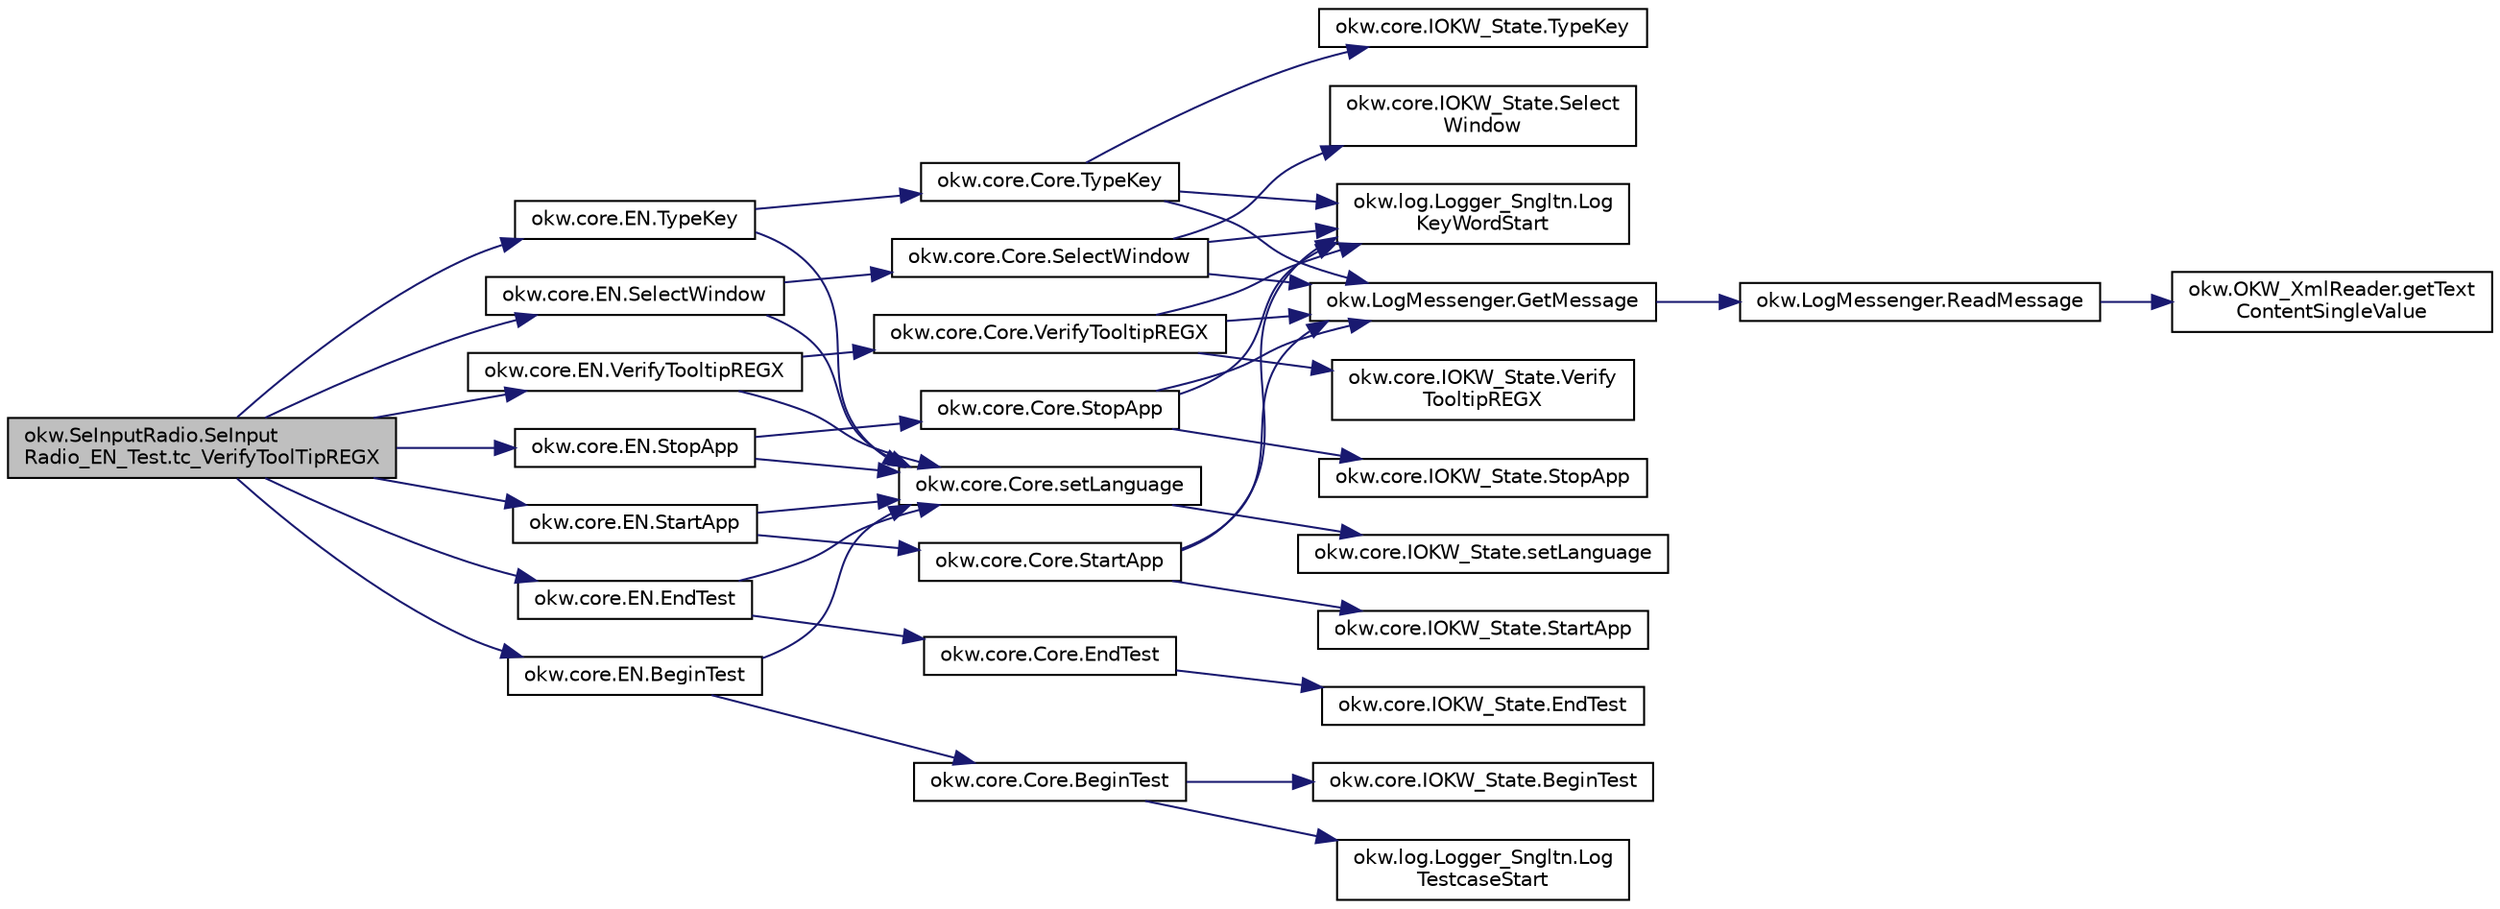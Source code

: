digraph "okw.SeInputRadio.SeInputRadio_EN_Test.tc_VerifyToolTipREGX"
{
 // INTERACTIVE_SVG=YES
 // LATEX_PDF_SIZE
  edge [fontname="Helvetica",fontsize="10",labelfontname="Helvetica",labelfontsize="10"];
  node [fontname="Helvetica",fontsize="10",shape=record];
  rankdir="LR";
  Node1124 [label="okw.SeInputRadio.SeInput\lRadio_EN_Test.tc_VerifyToolTipREGX",height=0.2,width=0.4,color="black", fillcolor="grey75", style="filled", fontcolor="black",tooltip="Test des Schlüsselwortes VerifyToolTip für den GUI-Adapter SeInputRadio."];
  Node1124 -> Node1125 [color="midnightblue",fontsize="10",style="solid",fontname="Helvetica"];
  Node1125 [label="okw.core.EN.BeginTest",height=0.2,width=0.4,color="black", fillcolor="white", style="filled",URL="$classokw_1_1core_1_1_e_n.html#aef613b0a3e6bb8a9623984db145cae69",tooltip="Markiert den Anfang eines neuen Testfalls."];
  Node1125 -> Node1126 [color="midnightblue",fontsize="10",style="solid",fontname="Helvetica"];
  Node1126 [label="okw.core.Core.setLanguage",height=0.2,width=0.4,color="black", fillcolor="white", style="filled",URL="$classokw_1_1core_1_1_core.html#ab4e0f723d27cb11c944ec4c82c426100",tooltip="Setzt die Sprache auf den gegebenen wert Language."];
  Node1126 -> Node1127 [color="midnightblue",fontsize="10",style="solid",fontname="Helvetica"];
  Node1127 [label="okw.core.IOKW_State.setLanguage",height=0.2,width=0.4,color="black", fillcolor="white", style="filled",URL="$interfaceokw_1_1core_1_1_i_o_k_w___state.html#a866baa0bde08a47418f54d63bdb56097",tooltip="Interne Methode zum setzen der Sprache für die sprachabhängigen Ausgaben der Dokumentation (Log)."];
  Node1125 -> Node1128 [color="midnightblue",fontsize="10",style="solid",fontname="Helvetica"];
  Node1128 [label="okw.core.Core.BeginTest",height=0.2,width=0.4,color="black", fillcolor="white", style="filled",URL="$classokw_1_1core_1_1_core.html#acfefe92468c9eb9e951846372726c4d8",tooltip="Markiert den Anfang eines neuen Testfalls."];
  Node1128 -> Node1129 [color="midnightblue",fontsize="10",style="solid",fontname="Helvetica"];
  Node1129 [label="okw.log.Logger_Sngltn.Log\lTestcaseStart",height=0.2,width=0.4,color="black", fillcolor="white", style="filled",URL="$classokw_1_1log_1_1_logger___sngltn.html#a60f4ad59db847ae61df928f9920f3deb",tooltip="Ausgabe des Testfalls."];
  Node1128 -> Node1130 [color="midnightblue",fontsize="10",style="solid",fontname="Helvetica"];
  Node1130 [label="okw.core.IOKW_State.BeginTest",height=0.2,width=0.4,color="black", fillcolor="white", style="filled",URL="$interfaceokw_1_1core_1_1_i_o_k_w___state.html#ae5480ddb1fc37eade5d899d335bc4b13",tooltip="Markiert den Anfang eines neuen Testfalls."];
  Node1124 -> Node1131 [color="midnightblue",fontsize="10",style="solid",fontname="Helvetica"];
  Node1131 [label="okw.core.EN.StartApp",height=0.2,width=0.4,color="black", fillcolor="white", style="filled",URL="$classokw_1_1core_1_1_e_n.html#aaa7465ee7f135c724668d8b22dc2219f",tooltip="Startet die gegebene Anwendung."];
  Node1131 -> Node1126 [color="midnightblue",fontsize="10",style="solid",fontname="Helvetica"];
  Node1131 -> Node1132 [color="midnightblue",fontsize="10",style="solid",fontname="Helvetica"];
  Node1132 [label="okw.core.Core.StartApp",height=0.2,width=0.4,color="black", fillcolor="white", style="filled",URL="$classokw_1_1core_1_1_core.html#ac20a22275b6aea1c4e551dce1fd0c1e9",tooltip="Startet die gegebene Anwendung."];
  Node1132 -> Node1133 [color="midnightblue",fontsize="10",style="solid",fontname="Helvetica"];
  Node1133 [label="okw.log.Logger_Sngltn.Log\lKeyWordStart",height=0.2,width=0.4,color="black", fillcolor="white", style="filled",URL="$classokw_1_1log_1_1_logger___sngltn.html#a70ec25e200e00ecefc544e8fd371d2ef",tooltip="Ausgabe eines Schlüsselwortes."];
  Node1132 -> Node1134 [color="midnightblue",fontsize="10",style="solid",fontname="Helvetica"];
  Node1134 [label="okw.LogMessenger.GetMessage",height=0.2,width=0.4,color="black", fillcolor="white", style="filled",URL="$classokw_1_1_log_messenger.html#af225d1f037d47b3b085175c09d78bdd2",tooltip="Holt die Log-Meldung für MethodeNmae/Textkey ohne weitere Parameter."];
  Node1134 -> Node1135 [color="midnightblue",fontsize="10",style="solid",fontname="Helvetica"];
  Node1135 [label="okw.LogMessenger.ReadMessage",height=0.2,width=0.4,color="black", fillcolor="white", style="filled",URL="$classokw_1_1_log_messenger.html#a530cd6ab82ec82a04206a2e976ec06e3",tooltip="Interne Kernfunktion holt die Log-Meldung mit Platzhaltern aus der XML-Datei."];
  Node1135 -> Node1136 [color="midnightblue",fontsize="10",style="solid",fontname="Helvetica"];
  Node1136 [label="okw.OKW_XmlReader.getText\lContentSingleValue",height=0.2,width=0.4,color="black", fillcolor="white", style="filled",URL="$classokw_1_1_o_k_w___xml_reader.html#ab920b5335a2e1429c14cc5f8e79f39eb",tooltip="Lies den TextContent eines Tag."];
  Node1132 -> Node1137 [color="midnightblue",fontsize="10",style="solid",fontname="Helvetica"];
  Node1137 [label="okw.core.IOKW_State.StartApp",height=0.2,width=0.4,color="black", fillcolor="white", style="filled",URL="$interfaceokw_1_1core_1_1_i_o_k_w___state.html#a0ec9b7c60041061f1b01d85b703a27a8",tooltip="Startet die gegebene Anwendung."];
  Node1124 -> Node1138 [color="midnightblue",fontsize="10",style="solid",fontname="Helvetica"];
  Node1138 [label="okw.core.EN.TypeKey",height=0.2,width=0.4,color="black", fillcolor="white", style="filled",URL="$classokw_1_1core_1_1_e_n.html#ae24d951e607b9b82af4f3b80e71285b9",tooltip="Tastatureingaben von Daten in das aktive Fensterobjekt."];
  Node1138 -> Node1126 [color="midnightblue",fontsize="10",style="solid",fontname="Helvetica"];
  Node1138 -> Node1139 [color="midnightblue",fontsize="10",style="solid",fontname="Helvetica"];
  Node1139 [label="okw.core.Core.TypeKey",height=0.2,width=0.4,color="black", fillcolor="white", style="filled",URL="$classokw_1_1core_1_1_core.html#ad09bf3a237b88913dbe9ebc228db1cf3",tooltip="Tastatureingaben von Daten in das aktive Fensterobjekt."];
  Node1139 -> Node1133 [color="midnightblue",fontsize="10",style="solid",fontname="Helvetica"];
  Node1139 -> Node1134 [color="midnightblue",fontsize="10",style="solid",fontname="Helvetica"];
  Node1139 -> Node1140 [color="midnightblue",fontsize="10",style="solid",fontname="Helvetica"];
  Node1140 [label="okw.core.IOKW_State.TypeKey",height=0.2,width=0.4,color="black", fillcolor="white", style="filled",URL="$interfaceokw_1_1core_1_1_i_o_k_w___state.html#a0466b45ed636074a1b6cd52de6b5fdd6",tooltip="Tastatureingaben von Daten in das aktive Fensterobjekt."];
  Node1124 -> Node1141 [color="midnightblue",fontsize="10",style="solid",fontname="Helvetica"];
  Node1141 [label="okw.core.EN.SelectWindow",height=0.2,width=0.4,color="black", fillcolor="white", style="filled",URL="$classokw_1_1core_1_1_e_n.html#a2b61c2b39a9cfdbdfd25fe0e3d43785b",tooltip="Setzt den Kontext auf das gegebene Fenster."];
  Node1141 -> Node1126 [color="midnightblue",fontsize="10",style="solid",fontname="Helvetica"];
  Node1141 -> Node1142 [color="midnightblue",fontsize="10",style="solid",fontname="Helvetica"];
  Node1142 [label="okw.core.Core.SelectWindow",height=0.2,width=0.4,color="black", fillcolor="white", style="filled",URL="$classokw_1_1core_1_1_core.html#a6a68660eb5e34965522896e2a5c48314",tooltip="Setzt den Kontext auf das gegebene Fenster."];
  Node1142 -> Node1133 [color="midnightblue",fontsize="10",style="solid",fontname="Helvetica"];
  Node1142 -> Node1134 [color="midnightblue",fontsize="10",style="solid",fontname="Helvetica"];
  Node1142 -> Node1143 [color="midnightblue",fontsize="10",style="solid",fontname="Helvetica"];
  Node1143 [label="okw.core.IOKW_State.Select\lWindow",height=0.2,width=0.4,color="black", fillcolor="white", style="filled",URL="$interfaceokw_1_1core_1_1_i_o_k_w___state.html#ad4fc9610ed5b1176590a45b55e6ac7f0",tooltip="Setzt den Kontext auf das gegebene Fenster."];
  Node1124 -> Node1144 [color="midnightblue",fontsize="10",style="solid",fontname="Helvetica"];
  Node1144 [label="okw.core.EN.VerifyTooltipREGX",height=0.2,width=0.4,color="black", fillcolor="white", style="filled",URL="$classokw_1_1core_1_1_e_n.html#a1611d27707a732b6f22f301898e530cd",tooltip="Prüft den Standardwert eines Objektes (in den meisten Fällen ist dies der angezeigte Text)."];
  Node1144 -> Node1126 [color="midnightblue",fontsize="10",style="solid",fontname="Helvetica"];
  Node1144 -> Node1145 [color="midnightblue",fontsize="10",style="solid",fontname="Helvetica"];
  Node1145 [label="okw.core.Core.VerifyTooltipREGX",height=0.2,width=0.4,color="black", fillcolor="white", style="filled",URL="$classokw_1_1core_1_1_core.html#a32ef0062d4814e329183c7110d2918e2",tooltip="Prüft den Standardwert eines Objektes (in den meisten Fällen ist dies der angezeigte Text)."];
  Node1145 -> Node1133 [color="midnightblue",fontsize="10",style="solid",fontname="Helvetica"];
  Node1145 -> Node1134 [color="midnightblue",fontsize="10",style="solid",fontname="Helvetica"];
  Node1145 -> Node1146 [color="midnightblue",fontsize="10",style="solid",fontname="Helvetica"];
  Node1146 [label="okw.core.IOKW_State.Verify\lTooltipREGX",height=0.2,width=0.4,color="black", fillcolor="white", style="filled",URL="$interfaceokw_1_1core_1_1_i_o_k_w___state.html#a651ce4c1a5bd9dcac256b3204548f3be",tooltip="Prüft den Standardwert eines Objektes (in den meisten Fällen ist dies der angezeigte Text)."];
  Node1124 -> Node1147 [color="midnightblue",fontsize="10",style="solid",fontname="Helvetica"];
  Node1147 [label="okw.core.EN.StopApp",height=0.2,width=0.4,color="black", fillcolor="white", style="filled",URL="$classokw_1_1core_1_1_e_n.html#aba06d28c60512e1dc55902403abbd3f6",tooltip="Beendet eine gegebene Anwendung."];
  Node1147 -> Node1126 [color="midnightblue",fontsize="10",style="solid",fontname="Helvetica"];
  Node1147 -> Node1148 [color="midnightblue",fontsize="10",style="solid",fontname="Helvetica"];
  Node1148 [label="okw.core.Core.StopApp",height=0.2,width=0.4,color="black", fillcolor="white", style="filled",URL="$classokw_1_1core_1_1_core.html#a13d953a145a5e1bc776785f8433ba69c",tooltip="Beendet eine gegebene Anwendung."];
  Node1148 -> Node1133 [color="midnightblue",fontsize="10",style="solid",fontname="Helvetica"];
  Node1148 -> Node1134 [color="midnightblue",fontsize="10",style="solid",fontname="Helvetica"];
  Node1148 -> Node1149 [color="midnightblue",fontsize="10",style="solid",fontname="Helvetica"];
  Node1149 [label="okw.core.IOKW_State.StopApp",height=0.2,width=0.4,color="black", fillcolor="white", style="filled",URL="$interfaceokw_1_1core_1_1_i_o_k_w___state.html#a789e33be9253edfccfe5654f537cf52a",tooltip="Beendet eine gegebene Anwendung."];
  Node1124 -> Node1150 [color="midnightblue",fontsize="10",style="solid",fontname="Helvetica"];
  Node1150 [label="okw.core.EN.EndTest",height=0.2,width=0.4,color="black", fillcolor="white", style="filled",URL="$classokw_1_1core_1_1_e_n.html#aa51cc1227f749efca4fd2801f5cb664f",tooltip="Signalisiert das Ende eines Testfalls."];
  Node1150 -> Node1126 [color="midnightblue",fontsize="10",style="solid",fontname="Helvetica"];
  Node1150 -> Node1151 [color="midnightblue",fontsize="10",style="solid",fontname="Helvetica"];
  Node1151 [label="okw.core.Core.EndTest",height=0.2,width=0.4,color="black", fillcolor="white", style="filled",URL="$classokw_1_1core_1_1_core.html#abf0b4a4074d5292675319eb0045fcb9c",tooltip="Signalisiert das Ende eines Testfalls."];
  Node1151 -> Node1152 [color="midnightblue",fontsize="10",style="solid",fontname="Helvetica"];
  Node1152 [label="okw.core.IOKW_State.EndTest",height=0.2,width=0.4,color="black", fillcolor="white", style="filled",URL="$interfaceokw_1_1core_1_1_i_o_k_w___state.html#ac0b681eddd02ac39ff0c4970a634a186",tooltip="Signalisiert das Ende eines Testfalls."];
}
